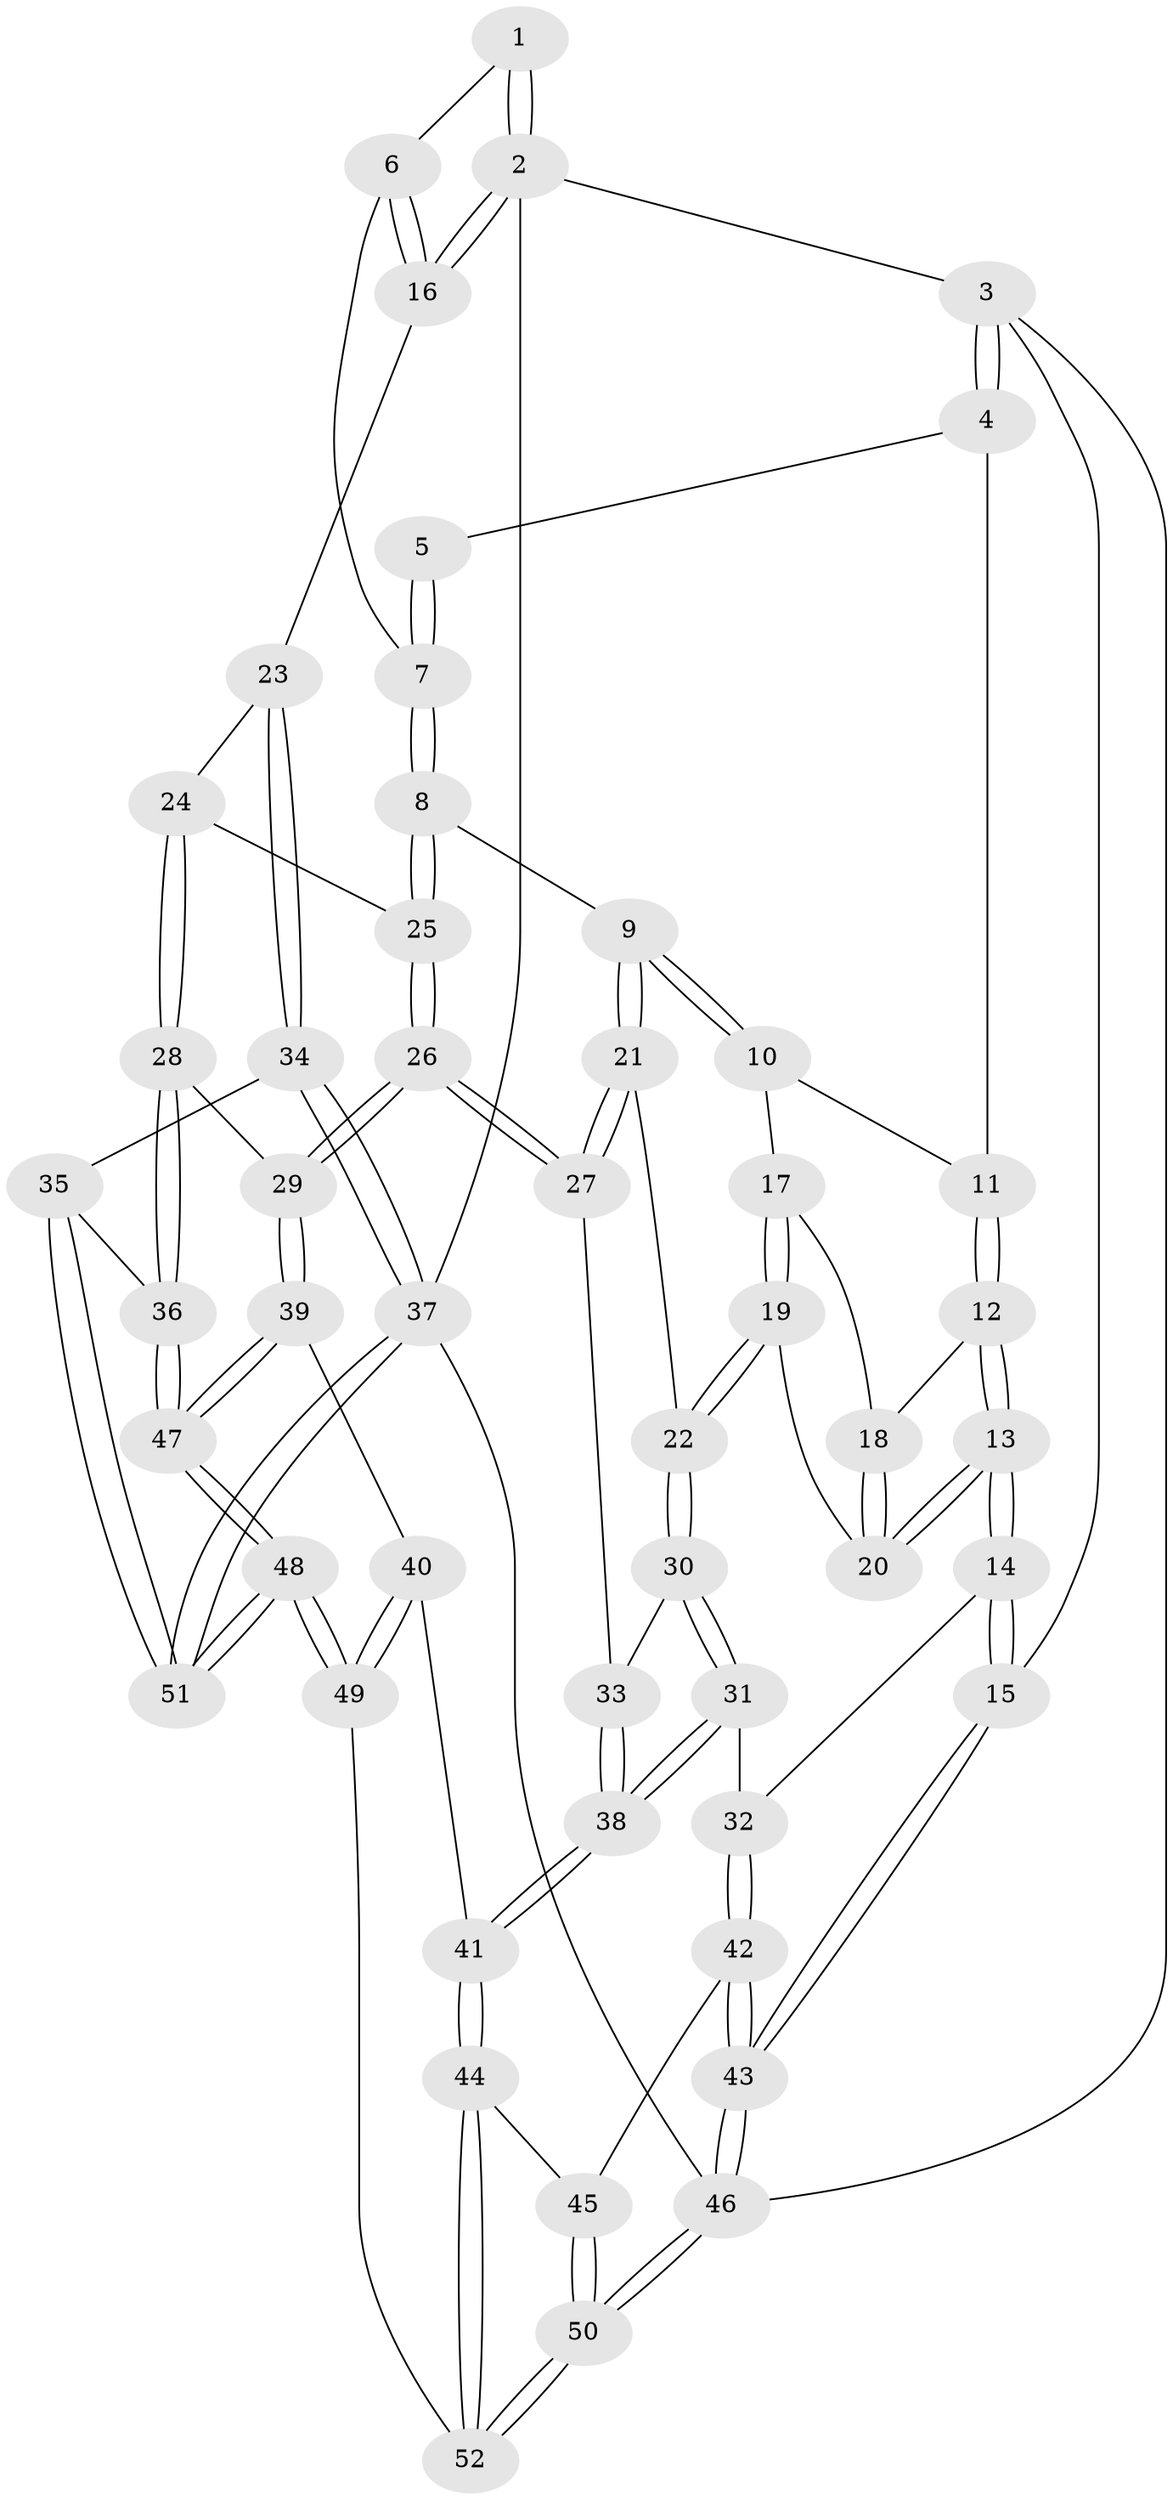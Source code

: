 // Generated by graph-tools (version 1.1) at 2025/38/03/09/25 02:38:21]
// undirected, 52 vertices, 127 edges
graph export_dot {
graph [start="1"]
  node [color=gray90,style=filled];
  1 [pos="+0.5698016089264905+0"];
  2 [pos="+1+0"];
  3 [pos="+0+0"];
  4 [pos="+0.20425863020581436+0"];
  5 [pos="+0.4057216076036749+0"];
  6 [pos="+0.8410906714479638+0.22374800756233157"];
  7 [pos="+0.7195192174829177+0.28939721721234135"];
  8 [pos="+0.6827015196131835+0.3398874072081389"];
  9 [pos="+0.4647925887804438+0.3429270628674632"];
  10 [pos="+0.3841786443352922+0.29767780978981484"];
  11 [pos="+0.2135853002762497+0.0033312619689368954"];
  12 [pos="+0.09144593768568453+0.4292826563921317"];
  13 [pos="+0.024378781671143452+0.5347627563271723"];
  14 [pos="+0+0.5852690941451366"];
  15 [pos="+0+0.5962715136142056"];
  16 [pos="+1+0.11188391770953617"];
  17 [pos="+0.3182334994966665+0.3947059849313109"];
  18 [pos="+0.2961956573927209+0.40508186577149796"];
  19 [pos="+0.349496862745336+0.5731170843658003"];
  20 [pos="+0.23339092721937804+0.538747108352604"];
  21 [pos="+0.4321158667126912+0.5838502799736662"];
  22 [pos="+0.36968081703898187+0.5892434059834109"];
  23 [pos="+1+0.35939205721100026"];
  24 [pos="+0.938720678299984+0.5229772735214662"];
  25 [pos="+0.6869995443872704+0.40112350560671284"];
  26 [pos="+0.6646193779495541+0.6891319797915576"];
  27 [pos="+0.6227443234687948+0.6848717544711054"];
  28 [pos="+0.7446332132333756+0.7268474248461413"];
  29 [pos="+0.6901595649397897+0.7143888925285462"];
  30 [pos="+0.3058122684282415+0.6922926610676537"];
  31 [pos="+0.23959427080112994+0.77211333595299"];
  32 [pos="+0.18085340471153963+0.7644931119191337"];
  33 [pos="+0.4823474573094274+0.7656543975835404"];
  34 [pos="+1+0.8052969468877812"];
  35 [pos="+0.8933282606464544+0.8068897881874312"];
  36 [pos="+0.7927931637870952+0.7587815164718265"];
  37 [pos="+1+1"];
  38 [pos="+0.34048788077002995+0.8737445222614776"];
  39 [pos="+0.6360207784506278+0.8465402101944115"];
  40 [pos="+0.5789585474354327+0.8932914965561513"];
  41 [pos="+0.36213896721002004+0.9858336398964045"];
  42 [pos="+0.12141107426852314+0.911099425891835"];
  43 [pos="+0+0.9804524507572525"];
  44 [pos="+0.35004079394702825+1"];
  45 [pos="+0.12728625642160296+0.9230316529537892"];
  46 [pos="+0+1"];
  47 [pos="+0.7165635886703798+1"];
  48 [pos="+0.7205222282683517+1"];
  49 [pos="+0.49610413568176376+1"];
  50 [pos="+0.07205228082042961+1"];
  51 [pos="+0.8424674638165291+1"];
  52 [pos="+0.3564390830883621+1"];
  1 -- 2;
  1 -- 2;
  1 -- 6;
  2 -- 3;
  2 -- 16;
  2 -- 16;
  2 -- 37;
  3 -- 4;
  3 -- 4;
  3 -- 15;
  3 -- 46;
  4 -- 5;
  4 -- 11;
  5 -- 7;
  5 -- 7;
  6 -- 7;
  6 -- 16;
  6 -- 16;
  7 -- 8;
  7 -- 8;
  8 -- 9;
  8 -- 25;
  8 -- 25;
  9 -- 10;
  9 -- 10;
  9 -- 21;
  9 -- 21;
  10 -- 11;
  10 -- 17;
  11 -- 12;
  11 -- 12;
  12 -- 13;
  12 -- 13;
  12 -- 18;
  13 -- 14;
  13 -- 14;
  13 -- 20;
  13 -- 20;
  14 -- 15;
  14 -- 15;
  14 -- 32;
  15 -- 43;
  15 -- 43;
  16 -- 23;
  17 -- 18;
  17 -- 19;
  17 -- 19;
  18 -- 20;
  18 -- 20;
  19 -- 20;
  19 -- 22;
  19 -- 22;
  21 -- 22;
  21 -- 27;
  21 -- 27;
  22 -- 30;
  22 -- 30;
  23 -- 24;
  23 -- 34;
  23 -- 34;
  24 -- 25;
  24 -- 28;
  24 -- 28;
  25 -- 26;
  25 -- 26;
  26 -- 27;
  26 -- 27;
  26 -- 29;
  26 -- 29;
  27 -- 33;
  28 -- 29;
  28 -- 36;
  28 -- 36;
  29 -- 39;
  29 -- 39;
  30 -- 31;
  30 -- 31;
  30 -- 33;
  31 -- 32;
  31 -- 38;
  31 -- 38;
  32 -- 42;
  32 -- 42;
  33 -- 38;
  33 -- 38;
  34 -- 35;
  34 -- 37;
  34 -- 37;
  35 -- 36;
  35 -- 51;
  35 -- 51;
  36 -- 47;
  36 -- 47;
  37 -- 51;
  37 -- 51;
  37 -- 46;
  38 -- 41;
  38 -- 41;
  39 -- 40;
  39 -- 47;
  39 -- 47;
  40 -- 41;
  40 -- 49;
  40 -- 49;
  41 -- 44;
  41 -- 44;
  42 -- 43;
  42 -- 43;
  42 -- 45;
  43 -- 46;
  43 -- 46;
  44 -- 45;
  44 -- 52;
  44 -- 52;
  45 -- 50;
  45 -- 50;
  46 -- 50;
  46 -- 50;
  47 -- 48;
  47 -- 48;
  48 -- 49;
  48 -- 49;
  48 -- 51;
  48 -- 51;
  49 -- 52;
  50 -- 52;
  50 -- 52;
}
